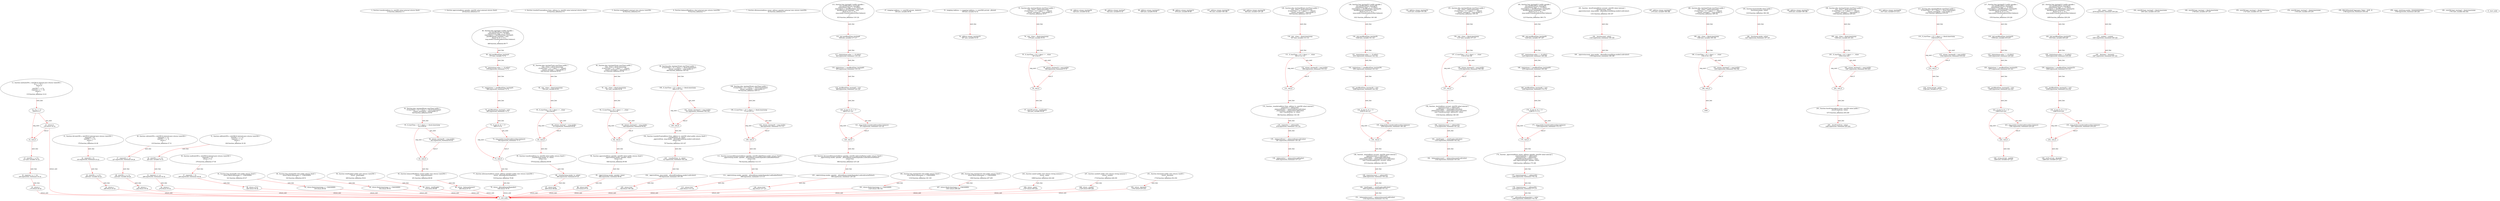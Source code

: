 digraph  {
13 [label="2_ function transfer(address to, uint256 value) external returns (bool);\n13-function_definition-3-3", method="transfer(address to,uint256 value)", type_label=function_definition];
28 [label="3_ function approve(address spender, uint256 value) external returns (bool);\n28-function_definition-4-4", method="approve(address spender,uint256 value)", type_label=function_definition];
43 [label="4_ function transferFrom(address from, address to, uint256 value) external returns (bool);\n43-function_definition-5-5", method="transferFrom(address from,address to,uint256 value)", type_label=function_definition];
62 [label="5_ function totalSupply() external view returns (uint256);\n62-function_definition-6-6", method="totalSupply()", type_label=function_definition];
70 [label="6_ function balanceOf(address who) external view returns (uint256);\n70-function_definition-7-7", method="balanceOf(address who)", type_label=function_definition];
82 [label="7_ function allowance(address owner, address spender) external view returns (uint256);\n82-function_definition-8-8", method="allowance(address owner,address spender)", type_label=function_definition];
133 [label="13_ function mul(uint256 a, uint256 b) internal pure returns (uint256) {\n        if (a == 0) {\n            return 0;\n        }\n        uint256 c = a * b;\n        require(c / a == b);\n        return c;\n    }\n133-function_definition-14-21", method="mul(uint256 a,uint256 b)", type_label=function_definition];
150 [label="14_ if_a == 0\n150-if-15-17", method="mul(uint256 a,uint256 b)", type_label=if];
1943 [label="14_ end_if", method="mul(uint256 a,uint256 b)", type_label=end_if];
155 [label="15_ return 0;\n155-return-16-16", method="mul(uint256 a,uint256 b)", type_label=return];
157 [label="17_ uint256 c = a * b;\n157-new_variable-18-18", method="mul(uint256 a,uint256 b)", type_label=new_variable];
165 [label="18_ require(c / a == b);\n165-expression_statement-19-19", method="mul(uint256 a,uint256 b)", type_label=expression_statement];
174 [label="19_ return c;\n174-return-20-20", method="mul(uint256 a,uint256 b)", type_label=return];
176 [label="21_ function div(uint256 a, uint256 b) internal pure returns (uint256) {\n        require(b > 0);\n        uint256 c = a / b;\n        return c;\n    }\n176-function_definition-22-26", method="div(uint256 a,uint256 b)", type_label=function_definition];
193 [label="22_ require(b > 0);\n193-expression_statement-23-23", method="div(uint256 a,uint256 b)", type_label=expression_statement];
200 [label="23_ uint256 c = a / b;\n200-new_variable-24-24", method="div(uint256 a,uint256 b)", type_label=new_variable];
208 [label="24_ return c;\n208-return-25-25", method="div(uint256 a,uint256 b)", type_label=return];
210 [label="26_ function sub(uint256 a, uint256 b) internal pure returns (uint256) {\n        require(b <= a);\n        uint256 c = a - b;\n        return c;\n    }\n210-function_definition-27-31", method="sub(uint256 a,uint256 b)", type_label=function_definition];
227 [label="27_ require(b <= a);\n227-expression_statement-28-28", method="sub(uint256 a,uint256 b)", type_label=expression_statement];
234 [label="28_ uint256 c = a - b;\n234-new_variable-29-29", method="sub(uint256 a,uint256 b)", type_label=new_variable];
242 [label="29_ return c;\n242-return-30-30", method="sub(uint256 a,uint256 b)", type_label=return];
244 [label="31_ function add(uint256 a, uint256 b) internal pure returns (uint256) {\n        uint256 c = a + b;\n        require(c >= a);\n        return c;\n    }\n244-function_definition-32-36", method="add(uint256 a,uint256 b)", type_label=function_definition];
261 [label="32_ uint256 c = a + b;\n261-new_variable-33-33", method="add(uint256 a,uint256 b)", type_label=new_variable];
269 [label="33_ require(c >= a);\n269-expression_statement-34-34", method="add(uint256 a,uint256 b)", type_label=expression_statement];
276 [label="34_ return c;\n276-return-35-35", method="add(uint256 a,uint256 b)", type_label=return];
278 [label="36_ function mod(uint256 a, uint256 b) internal pure returns (uint256) {\n        require(b != 0);\n        return a % b;\n    }\n278-function_definition-37-40", method="mod(uint256 a,uint256 b)", type_label=function_definition];
295 [label="37_ require(b != 0);\n295-expression_statement-38-38", method="mod(uint256 a,uint256 b)", type_label=expression_statement];
302 [label="38_ return a % b;\n302-return-39-39", method="mod(uint256 a,uint256 b)", type_label=return];
321 [label="44_ function bug_tmstmp9() view public returns (bool) {\n    return block.timestamp >= 1546300800;\n  }\n321-function_definition-45-47", method="bug_tmstmp9()", type_label=function_definition];
330 [label="45_ return block.timestamp >= 1546300800;\n330-return-46-46", method="bug_tmstmp9()", type_label=return];
336 [label="47_ mapping (address => uint256) private _balances;\n336-new_variable-48-48", method="", type_label=new_variable];
343 [label="48_ function bug_tmstmp25() view public returns (bool) {\n    return block.timestamp >= 1546300800;\n  }\n343-function_definition-49-51", method="bug_tmstmp25()", type_label=function_definition];
352 [label="49_ return block.timestamp >= 1546300800;\n352-return-50-50", method="bug_tmstmp25()", type_label=return];
358 [label="51_ mapping (address => mapping (address => uint256)) private _allowed;\n358-new_variable-52-52", method="", type_label=new_variable];
367 [label="52_ address winner_tmstmp19;\n367-new_variable-53-53", method="", type_label=new_variable];
371 [label="53_ function play_tmstmp19(uint startTime) public {\n	uint _vtime = block.timestamp;\n	if (startTime + (5 * 1 days) == _vtime){\n		winner_tmstmp19 = msg.sender;}}\n371-function_definition-54-57", method="play_tmstmp19(uint startTime)", type_label=function_definition];
379 [label="54_ uint _vtime = block.timestamp;\n379-new_variable-55-55", method="play_tmstmp19(uint startTime)", type_label=new_variable];
387 [label="55_ if_startTime + (5 * 1 days) == _vtime\n387-if-56-57", method="play_tmstmp19(uint startTime)", type_label=if];
2180 [label="55_ end_if", method="play_tmstmp19(uint startTime)", type_label=end_if];
398 [label="56_ winner_tmstmp19 = msg.sender;\n398-expression_statement-57-57", method="play_tmstmp19(uint startTime)", type_label=expression_statement];
404 [label="57_ uint256 private _totalSupply;\n404-new_variable-58-58", method="", type_label=new_variable];
409 [label="58_ function totalSupply() public view returns (uint256) {\n        return _totalSupply;\n    }\n409-function_definition-59-61", method="totalSupply()", type_label=function_definition];
418 [label="59_ return _totalSupply;\n418-return-60-60", method="totalSupply()", type_label=return];
420 [label="61_ address winner_tmstmp38;\n420-new_variable-62-62", method="", type_label=new_variable];
424 [label="62_ function play_tmstmp38(uint startTime) public {\n	if (startTime + (5 * 1 days) == block.timestamp){\n		winner_tmstmp38 = msg.sender;}}\n424-function_definition-63-65", method="play_tmstmp38(uint startTime)", type_label=function_definition];
432 [label="63_ if_startTime + (5 * 1 days) == block.timestamp\n432-if-64-65", method="play_tmstmp38(uint startTime)", type_label=if];
2225 [label="63_ end_if", method="play_tmstmp38(uint startTime)", type_label=end_if];
445 [label="64_ winner_tmstmp38 = msg.sender;\n445-expression_statement-65-65", method="play_tmstmp38(uint startTime)", type_label=expression_statement];
451 [label="65_ function balanceOf(address owner) public view returns (uint256) {\n        return _balances[owner];\n    }\n451-function_definition-66-68", method="balanceOf(address owner)", type_label=function_definition];
464 [label="66_ return _balances[owner];\n464-return-67-67", method="balanceOf(address owner)", type_label=return];
468 [label="68_ function bug_tmstmp4 () public payable {\n	uint pastBlockTime_tmstmp4;  \n	require(msg.value == 10 ether);  \n        require(now != pastBlockTime_tmstmp4);  \n        pastBlockTime_tmstmp4 = now;        \n        if(now % 15 == 0) {  \n            msg.sender.transfer(address(this).balance);\n        }\n    }\n468-function_definition-69-77", method="bug_tmstmp4()", type_label=function_definition];
473 [label="69_ uint pastBlockTime_tmstmp4;\n473-new_variable-70-70", method="bug_tmstmp4()", type_label=new_variable];
478 [label="70_ require(msg.value == 10 ether);\n478-expression_statement-71-71", method="bug_tmstmp4()", type_label=expression_statement];
488 [label="71_ require(now != pastBlockTime_tmstmp4);\n488-expression_statement-72-72", method="bug_tmstmp4()", type_label=expression_statement];
495 [label="72_ pastBlockTime_tmstmp4 = now;\n495-expression_statement-73-73", method="bug_tmstmp4()", type_label=expression_statement];
499 [label="73_ if_now % 15 == 0\n499-if-74-76", method="bug_tmstmp4()", type_label=if];
2292 [label="73_ end_if", method="bug_tmstmp4()", type_label=end_if];
506 [label="74_ msg.sender.transfer(address(this).balance);\n506-expression_statement-75-75", method="bug_tmstmp4()", type_label=expression_statement];
519 [label="77_ function allowance(address owner, address spender) public view returns (uint256) {\n        return _allowed[owner][spender];\n    }\n519-function_definition-78-80", method="allowance(address owner,address spender)", type_label=function_definition];
536 [label="78_ return _allowed[owner][spender];\n536-return-79-79", method="allowance(address owner,address spender)", type_label=return];
542 [label="80_ address winner_tmstmp7;\n542-new_variable-81-81", method="", type_label=new_variable];
546 [label="81_ function play_tmstmp7(uint startTime) public {\n	uint _vtime = block.timestamp;\n	if (startTime + (5 * 1 days) == _vtime){\n		winner_tmstmp7 = msg.sender;}}\n546-function_definition-82-85", method="play_tmstmp7(uint startTime)", type_label=function_definition];
554 [label="82_ uint _vtime = block.timestamp;\n554-new_variable-83-83", method="play_tmstmp7(uint startTime)", type_label=new_variable];
562 [label="83_ if_startTime + (5 * 1 days) == _vtime\n562-if-84-85", method="play_tmstmp7(uint startTime)", type_label=if];
2355 [label="83_ end_if", method="play_tmstmp7(uint startTime)", type_label=end_if];
573 [label="84_ winner_tmstmp7 = msg.sender;\n573-expression_statement-85-85", method="play_tmstmp7(uint startTime)", type_label=expression_statement];
579 [label="85_ function transfer(address to, uint256 value) public returns (bool) {\n        _transfer(msg.sender, to, value);\n        return true;\n    }\n579-function_definition-86-89", method="transfer(address to,uint256 value)", type_label=function_definition];
595 [label="86_ _transfer(msg.sender, to, value);\n595-expression_statement-87-87", method="transfer(address to,uint256 value)", type_label=expression_statement];
606 [label="87_ return true;\n606-return-88-88", method="transfer(address to,uint256 value)", type_label=return];
609 [label="89_ address winner_tmstmp23;\n609-new_variable-90-90", method="", type_label=new_variable];
613 [label="90_ function play_tmstmp23(uint startTime) public {\n	uint _vtime = block.timestamp;\n	if (startTime + (5 * 1 days) == _vtime){\n		winner_tmstmp23 = msg.sender;}}\n613-function_definition-91-94", method="play_tmstmp23(uint startTime)", type_label=function_definition];
621 [label="91_ uint _vtime = block.timestamp;\n621-new_variable-92-92", method="play_tmstmp23(uint startTime)", type_label=new_variable];
629 [label="92_ if_startTime + (5 * 1 days) == _vtime\n629-if-93-94", method="play_tmstmp23(uint startTime)", type_label=if];
2422 [label="92_ end_if", method="play_tmstmp23(uint startTime)", type_label=end_if];
640 [label="93_ winner_tmstmp23 = msg.sender;\n640-expression_statement-94-94", method="play_tmstmp23(uint startTime)", type_label=expression_statement];
646 [label="94_ function approve(address spender, uint256 value) public returns (bool) {\n        _approve(msg.sender, spender, value);\n        return true;\n    }\n646-function_definition-95-98", method="approve(address spender,uint256 value)", type_label=function_definition];
662 [label="95_ _approve(msg.sender, spender, value);\n662-expression_statement-96-96", method="approve(address spender,uint256 value)", type_label=expression_statement];
673 [label="96_ return true;\n673-return-97-97", method="approve(address spender,uint256 value)", type_label=return];
676 [label="98_ address winner_tmstmp14;\n676-new_variable-99-99", method="", type_label=new_variable];
680 [label="99_ function play_tmstmp14(uint startTime) public {\n	if (startTime + (5 * 1 days) == block.timestamp){\n		winner_tmstmp14 = msg.sender;}}\n680-function_definition-100-102", method="play_tmstmp14(uint startTime)", type_label=function_definition];
688 [label="100_ if_startTime + (5 * 1 days) == block.timestamp\n688-if-101-102", method="play_tmstmp14(uint startTime)", type_label=if];
2481 [label="100_ end_if", method="play_tmstmp14(uint startTime)", type_label=end_if];
701 [label="101_ winner_tmstmp14 = msg.sender;\n701-expression_statement-102-102", method="play_tmstmp14(uint startTime)", type_label=expression_statement];
707 [label="102_ function transferFrom(address from, address to, uint256 value) public returns (bool) {\n        _transfer(from, to, value);\n        _approve(from, msg.sender, _allowed[from][msg.sender].sub(value));\n        return true;\n    }\n707-function_definition-103-107", method="transferFrom(address from,address to,uint256 value)", type_label=function_definition];
727 [label="103_ _transfer(from, to, value);\n727-expression_statement-104-104", method="transferFrom(address from,address to,uint256 value)", type_label=expression_statement];
736 [label="104_ _approve(from, msg.sender, _allowed[from][msg.sender].sub(value));\n736-expression_statement-105-105", method="transferFrom(address from,address to,uint256 value)", type_label=expression_statement];
758 [label="105_ return true;\n758-return-106-106", method="transferFrom(address from,address to,uint256 value)", type_label=return];
761 [label="107_ address winner_tmstmp30;\n761-new_variable-108-108", method="", type_label=new_variable];
765 [label="108_ function play_tmstmp30(uint startTime) public {\n	if (startTime + (5 * 1 days) == block.timestamp){\n		winner_tmstmp30 = msg.sender;}}\n765-function_definition-109-111", method="play_tmstmp30(uint startTime)", type_label=function_definition];
773 [label="109_ if_startTime + (5 * 1 days) == block.timestamp\n773-if-110-111", method="play_tmstmp30(uint startTime)", type_label=if];
2566 [label="109_ end_if", method="play_tmstmp30(uint startTime)", type_label=end_if];
786 [label="110_ winner_tmstmp30 = msg.sender;\n786-expression_statement-111-111", method="play_tmstmp30(uint startTime)", type_label=expression_statement];
792 [label="111_ function increaseAllowance(address spender, uint256 addedValue) public returns (bool) {\n        _approve(msg.sender, spender, _allowed[msg.sender][spender].add(addedValue));\n        return true;\n    }\n792-function_definition-112-115", method="increaseAllowance(address spender,uint256 addedValue)", type_label=function_definition];
808 [label="112_ _approve(msg.sender, spender, _allowed[msg.sender][spender].add(addedValue));\n808-expression_statement-113-113", method="increaseAllowance(address spender,uint256 addedValue)", type_label=expression_statement];
830 [label="113_ return true;\n830-return-114-114", method="increaseAllowance(address spender,uint256 addedValue)", type_label=return];
833 [label="115_ function bug_tmstmp8 () public payable {\n	uint pastBlockTime_tmstmp8;  \n	require(msg.value == 10 ether);  \n        require(now != pastBlockTime_tmstmp8);  \n        pastBlockTime_tmstmp8 = now;        \n        if(now % 15 == 0) {  \n            msg.sender.transfer(address(this).balance);\n        }\n    }\n833-function_definition-116-124", method="bug_tmstmp8()", type_label=function_definition];
838 [label="116_ uint pastBlockTime_tmstmp8;\n838-new_variable-117-117", method="bug_tmstmp8()", type_label=new_variable];
843 [label="117_ require(msg.value == 10 ether);\n843-expression_statement-118-118", method="bug_tmstmp8()", type_label=expression_statement];
853 [label="118_ require(now != pastBlockTime_tmstmp8);\n853-expression_statement-119-119", method="bug_tmstmp8()", type_label=expression_statement];
860 [label="119_ pastBlockTime_tmstmp8 = now;\n860-expression_statement-120-120", method="bug_tmstmp8()", type_label=expression_statement];
864 [label="120_ if_now % 15 == 0\n864-if-121-123", method="bug_tmstmp8()", type_label=if];
2657 [label="120_ end_if", method="bug_tmstmp8()", type_label=end_if];
871 [label="121_ msg.sender.transfer(address(this).balance);\n871-expression_statement-122-122", method="bug_tmstmp8()", type_label=expression_statement];
884 [label="124_ function decreaseAllowance(address spender, uint256 subtractedValue) public returns (bool) {\n        _approve(msg.sender, spender, _allowed[msg.sender][spender].sub(subtractedValue));\n        return true;\n    }\n884-function_definition-125-128", method="decreaseAllowance(address spender,uint256 subtractedValue)", type_label=function_definition];
900 [label="125_ _approve(msg.sender, spender, _allowed[msg.sender][spender].sub(subtractedValue));\n900-expression_statement-126-126", method="decreaseAllowance(address spender,uint256 subtractedValue)", type_label=expression_statement];
922 [label="126_ return true;\n922-return-127-127", method="decreaseAllowance(address spender,uint256 subtractedValue)", type_label=return];
925 [label="128_ address winner_tmstmp39;\n925-new_variable-129-129", method="", type_label=new_variable];
929 [label="129_ function play_tmstmp39(uint startTime) public {\n	uint _vtime = block.timestamp;\n	if (startTime + (5 * 1 days) == _vtime){\n		winner_tmstmp39 = msg.sender;}}\n929-function_definition-130-133", method="play_tmstmp39(uint startTime)", type_label=function_definition];
937 [label="130_ uint _vtime = block.timestamp;\n937-new_variable-131-131", method="play_tmstmp39(uint startTime)", type_label=new_variable];
945 [label="131_ if_startTime + (5 * 1 days) == _vtime\n945-if-132-133", method="play_tmstmp39(uint startTime)", type_label=if];
2738 [label="131_ end_if", method="play_tmstmp39(uint startTime)", type_label=end_if];
956 [label="132_ winner_tmstmp39 = msg.sender;\n956-expression_statement-133-133", method="play_tmstmp39(uint startTime)", type_label=expression_statement];
962 [label="133_ function _transfer(address from, address to, uint256 value) internal {\n        require(to != address(0));\n        _balances[from] = _balances[from].sub(value);\n        _balances[to] = _balances[to].add(value);\n        emit Transfer(from, to, value);\n    }\n962-function_definition-134-139", method="_transfer(address from,address to,uint256 value)", type_label=function_definition];
978 [label="134_ require(to != address(0));\n978-expression_statement-135-135", method="_transfer(address from,address to,uint256 value)", type_label=expression_statement];
987 [label="135_ _balances[from] = _balances[from].sub(value);\n987-expression_statement-136-136", method="_transfer(address from,address to,uint256 value)", type_label=expression_statement];
1000 [label="136_ _balances[to] = _balances[to].add(value);\n1000-expression_statement-137-137", method="_transfer(address from,address to,uint256 value)", type_label=expression_statement];
1021 [label="139_ function bug_tmstmp36 () public payable {\n	uint pastBlockTime_tmstmp36;  \n	require(msg.value == 10 ether);  \n        require(now != pastBlockTime_tmstmp36);  \n        pastBlockTime_tmstmp36 = now;        \n        if(now % 15 == 0) {  \n            msg.sender.transfer(address(this).balance);\n        }\n    }\n1021-function_definition-140-148", method="bug_tmstmp36()", type_label=function_definition];
1026 [label="140_ uint pastBlockTime_tmstmp36;\n1026-new_variable-141-141", method="bug_tmstmp36()", type_label=new_variable];
1031 [label="141_ require(msg.value == 10 ether);\n1031-expression_statement-142-142", method="bug_tmstmp36()", type_label=expression_statement];
1041 [label="142_ require(now != pastBlockTime_tmstmp36);\n1041-expression_statement-143-143", method="bug_tmstmp36()", type_label=expression_statement];
1048 [label="143_ pastBlockTime_tmstmp36 = now;\n1048-expression_statement-144-144", method="bug_tmstmp36()", type_label=expression_statement];
1052 [label="144_ if_now % 15 == 0\n1052-if-145-147", method="bug_tmstmp36()", type_label=if];
2845 [label="144_ end_if", method="bug_tmstmp36()", type_label=end_if];
1059 [label="145_ msg.sender.transfer(address(this).balance);\n1059-expression_statement-146-146", method="bug_tmstmp36()", type_label=expression_statement];
1072 [label="148_ function _mint(address account, uint256 value) internal {\n        require(account != address(0));\n        _totalSupply = _totalSupply.add(value);\n        _balances[account] = _balances[account].add(value);\n        emit Transfer(address(0), account, value);\n    }\n1072-function_definition-149-154", method="_mint(address account,uint256 value)", type_label=function_definition];
1084 [label="149_ require(account != address(0));\n1084-expression_statement-150-150", method="_mint(address account,uint256 value)", type_label=expression_statement];
1093 [label="150_ _totalSupply = _totalSupply.add(value);\n1093-expression_statement-151-151", method="_mint(address account,uint256 value)", type_label=expression_statement];
1102 [label="151_ _balances[account] = _balances[account].add(value);\n1102-expression_statement-152-152", method="_mint(address account,uint256 value)", type_label=expression_statement];
1125 [label="154_ address winner_tmstmp35;\n1125-new_variable-155-155", method="", type_label=new_variable];
1129 [label="155_ function play_tmstmp35(uint startTime) public {\n	uint _vtime = block.timestamp;\n	if (startTime + (5 * 1 days) == _vtime){\n		winner_tmstmp35 = msg.sender;}}\n1129-function_definition-156-159", method="play_tmstmp35(uint startTime)", type_label=function_definition];
1137 [label="156_ uint _vtime = block.timestamp;\n1137-new_variable-157-157", method="play_tmstmp35(uint startTime)", type_label=new_variable];
1145 [label="157_ if_startTime + (5 * 1 days) == _vtime\n1145-if-158-159", method="play_tmstmp35(uint startTime)", type_label=if];
2938 [label="157_ end_if", method="play_tmstmp35(uint startTime)", type_label=end_if];
1156 [label="158_ winner_tmstmp35 = msg.sender;\n1156-expression_statement-159-159", method="play_tmstmp35(uint startTime)", type_label=expression_statement];
1162 [label="159_ function _burn(address account, uint256 value) internal {\n        require(account != address(0));\n        _totalSupply = _totalSupply.sub(value);\n        _balances[account] = _balances[account].sub(value);\n        emit Transfer(account, address(0), value);\n    }\n1162-function_definition-160-165", method="_burn(address account,uint256 value)", type_label=function_definition];
1174 [label="160_ require(account != address(0));\n1174-expression_statement-161-161", method="_burn(address account,uint256 value)", type_label=expression_statement];
1183 [label="161_ _totalSupply = _totalSupply.sub(value);\n1183-expression_statement-162-162", method="_burn(address account,uint256 value)", type_label=expression_statement];
1192 [label="162_ _balances[account] = _balances[account].sub(value);\n1192-expression_statement-163-163", method="_burn(address account,uint256 value)", type_label=expression_statement];
1215 [label="165_ function bug_tmstmp40 () public payable {\n	uint pastBlockTime_tmstmp40;  \n	require(msg.value == 10 ether);  \n        require(now != pastBlockTime_tmstmp40);  \n        pastBlockTime_tmstmp40 = now;        \n        if(now % 15 == 0) {  \n            msg.sender.transfer(address(this).balance);\n        }\n    }\n1215-function_definition-166-174", method="bug_tmstmp40()", type_label=function_definition];
1220 [label="166_ uint pastBlockTime_tmstmp40;\n1220-new_variable-167-167", method="bug_tmstmp40()", type_label=new_variable];
1225 [label="167_ require(msg.value == 10 ether);\n1225-expression_statement-168-168", method="bug_tmstmp40()", type_label=expression_statement];
1235 [label="168_ require(now != pastBlockTime_tmstmp40);\n1235-expression_statement-169-169", method="bug_tmstmp40()", type_label=expression_statement];
1242 [label="169_ pastBlockTime_tmstmp40 = now;\n1242-expression_statement-170-170", method="bug_tmstmp40()", type_label=expression_statement];
1246 [label="170_ if_now % 15 == 0\n1246-if-171-173", method="bug_tmstmp40()", type_label=if];
3039 [label="170_ end_if", method="bug_tmstmp40()", type_label=end_if];
1253 [label="171_ msg.sender.transfer(address(this).balance);\n1253-expression_statement-172-172", method="bug_tmstmp40()", type_label=expression_statement];
1266 [label="174_ function _approve(address owner, address spender, uint256 value) internal {\n        require(spender != address(0));\n        require(owner != address(0));\n        _allowed[owner][spender] = value;\n        emit Approval(owner, spender, value);\n    }\n1266-function_definition-175-180", method="_approve(address owner,address spender,uint256 value)", type_label=function_definition];
1282 [label="175_ require(spender != address(0));\n1282-expression_statement-176-176", method="_approve(address owner,address spender,uint256 value)", type_label=expression_statement];
1291 [label="176_ require(owner != address(0));\n1291-expression_statement-177-177", method="_approve(address owner,address spender,uint256 value)", type_label=expression_statement];
1300 [label="177_ _allowed[owner][spender] = value;\n1300-expression_statement-178-178", method="_approve(address owner,address spender,uint256 value)", type_label=expression_statement];
1316 [label="180_ function bug_tmstmp33() view public returns (bool) {\n    return block.timestamp >= 1546300800;\n  }\n1316-function_definition-181-183", method="bug_tmstmp33()", type_label=function_definition];
1325 [label="181_ return block.timestamp >= 1546300800;\n1325-return-182-182", method="bug_tmstmp33()", type_label=return];
1331 [label="183_ function _burnFrom(address account, uint256 value) internal {\n        _burn(account, value);\n        _approve(account, msg.sender, _allowed[account][msg.sender].sub(value));\n    }\n1331-function_definition-184-187", method="_burnFrom(address account,uint256 value)", type_label=function_definition];
1343 [label="184_ _burn(account, value);\n1343-expression_statement-185-185", method="_burnFrom(address account,uint256 value)", type_label=expression_statement];
1350 [label="185_ _approve(account, msg.sender, _allowed[account][msg.sender].sub(value));\n1350-expression_statement-186-186", method="_burnFrom(address account,uint256 value)", type_label=expression_statement];
1372 [label="187_ address winner_tmstmp27;\n1372-new_variable-188-188", method="", type_label=new_variable];
1376 [label="188_ function play_tmstmp27(uint startTime) public {\n	uint _vtime = block.timestamp;\n	if (startTime + (5 * 1 days) == _vtime){\n		winner_tmstmp27 = msg.sender;}}\n1376-function_definition-189-192", method="play_tmstmp27(uint startTime)", type_label=function_definition];
1384 [label="189_ uint _vtime = block.timestamp;\n1384-new_variable-190-190", method="play_tmstmp27(uint startTime)", type_label=new_variable];
1392 [label="190_ if_startTime + (5 * 1 days) == _vtime\n1392-if-191-192", method="play_tmstmp27(uint startTime)", type_label=if];
3185 [label="190_ end_if", method="play_tmstmp27(uint startTime)", type_label=end_if];
1403 [label="191_ winner_tmstmp27 = msg.sender;\n1403-expression_statement-192-192", method="play_tmstmp27(uint startTime)", type_label=expression_statement];
1419 [label="195_ function burn(uint256 value) public {\n        _burn(msg.sender, value);\n    }\n1419-function_definition-196-198", method="burn(uint256 value)", type_label=function_definition];
1427 [label="196_ _burn(msg.sender, value);\n1427-expression_statement-197-197", method="burn(uint256 value)", type_label=expression_statement];
1436 [label="198_ address winner_tmstmp31;\n1436-new_variable-199-199", method="", type_label=new_variable];
1440 [label="199_ function play_tmstmp31(uint startTime) public {\n	uint _vtime = block.timestamp;\n	if (startTime + (5 * 1 days) == _vtime){\n		winner_tmstmp31 = msg.sender;}}\n1440-function_definition-200-203", method="play_tmstmp31(uint startTime)", type_label=function_definition];
1448 [label="200_ uint _vtime = block.timestamp;\n1448-new_variable-201-201", method="play_tmstmp31(uint startTime)", type_label=new_variable];
1456 [label="201_ if_startTime + (5 * 1 days) == _vtime\n1456-if-202-203", method="play_tmstmp31(uint startTime)", type_label=if];
3249 [label="201_ end_if", method="play_tmstmp31(uint startTime)", type_label=end_if];
1467 [label="202_ winner_tmstmp31 = msg.sender;\n1467-expression_statement-203-203", method="play_tmstmp31(uint startTime)", type_label=expression_statement];
1473 [label="203_ function burnFrom(address from, uint256 value) public {\n        _burnFrom(from, value);\n    }\n1473-function_definition-204-206", method="burnFrom(address from,uint256 value)", type_label=function_definition];
1485 [label="204_ _burnFrom(from, value);\n1485-expression_statement-205-205", method="burnFrom(address from,uint256 value)", type_label=expression_statement];
1492 [label="206_ function bug_tmstmp13() view public returns (bool) {\n    return block.timestamp >= 1546300800;\n  }\n1492-function_definition-207-209", method="bug_tmstmp13()", type_label=function_definition];
1501 [label="207_ return block.timestamp >= 1546300800;\n1501-return-208-208", method="bug_tmstmp13()", type_label=return];
1517 [label="212_ address winner_tmstmp26;\n1517-new_variable-213-213", method="", type_label=new_variable];
1521 [label="213_ function play_tmstmp26(uint startTime) public {\n	if (startTime + (5 * 1 days) == block.timestamp){\n		winner_tmstmp26 = msg.sender;}}\n1521-function_definition-214-216", method="play_tmstmp26(uint startTime)", type_label=function_definition];
1529 [label="214_ if_startTime + (5 * 1 days) == block.timestamp\n1529-if-215-216", method="play_tmstmp26(uint startTime)", type_label=if];
3322 [label="214_ end_if", method="play_tmstmp26(uint startTime)", type_label=end_if];
1542 [label="215_ winner_tmstmp26 = msg.sender;\n1542-expression_statement-216-216", method="play_tmstmp26(uint startTime)", type_label=expression_statement];
1548 [label="216_ string private _name;\n1548-new_variable-217-217", method="", type_label=new_variable];
1553 [label="217_ function bug_tmstmp20 () public payable {\n	uint pastBlockTime_tmstmp20;  \n	require(msg.value == 10 ether);  \n        require(now != pastBlockTime_tmstmp20);  \n        pastBlockTime_tmstmp20 = now;        \n        if(now % 15 == 0) {  \n            msg.sender.transfer(address(this).balance);\n        }\n    }\n1553-function_definition-218-226", method="bug_tmstmp20()", type_label=function_definition];
1558 [label="218_ uint pastBlockTime_tmstmp20;\n1558-new_variable-219-219", method="bug_tmstmp20()", type_label=new_variable];
1563 [label="219_ require(msg.value == 10 ether);\n1563-expression_statement-220-220", method="bug_tmstmp20()", type_label=expression_statement];
1573 [label="220_ require(now != pastBlockTime_tmstmp20);\n1573-expression_statement-221-221", method="bug_tmstmp20()", type_label=expression_statement];
1580 [label="221_ pastBlockTime_tmstmp20 = now;\n1580-expression_statement-222-222", method="bug_tmstmp20()", type_label=expression_statement];
1584 [label="222_ if_now % 15 == 0\n1584-if-223-225", method="bug_tmstmp20()", type_label=if];
3377 [label="222_ end_if", method="bug_tmstmp20()", type_label=end_if];
1591 [label="223_ msg.sender.transfer(address(this).balance);\n1591-expression_statement-224-224", method="bug_tmstmp20()", type_label=expression_statement];
1604 [label="226_ string private _symbol;\n1604-new_variable-227-227", method="", type_label=new_variable];
1609 [label="227_ function bug_tmstmp32 () public payable {\n	uint pastBlockTime_tmstmp32;  \n	require(msg.value == 10 ether);  \n        require(now != pastBlockTime_tmstmp32);  \n        pastBlockTime_tmstmp32 = now;        \n        if(now % 15 == 0) {  \n            msg.sender.transfer(address(this).balance);\n        }\n    }\n1609-function_definition-228-236", method="bug_tmstmp32()", type_label=function_definition];
1614 [label="228_ uint pastBlockTime_tmstmp32;\n1614-new_variable-229-229", method="bug_tmstmp32()", type_label=new_variable];
1619 [label="229_ require(msg.value == 10 ether);\n1619-expression_statement-230-230", method="bug_tmstmp32()", type_label=expression_statement];
1629 [label="230_ require(now != pastBlockTime_tmstmp32);\n1629-expression_statement-231-231", method="bug_tmstmp32()", type_label=expression_statement];
1636 [label="231_ pastBlockTime_tmstmp32 = now;\n1636-expression_statement-232-232", method="bug_tmstmp32()", type_label=expression_statement];
1640 [label="232_ if_now % 15 == 0\n1640-if-233-235", method="bug_tmstmp32()", type_label=if];
3433 [label="232_ end_if", method="bug_tmstmp32()", type_label=end_if];
1647 [label="233_ msg.sender.transfer(address(this).balance);\n1647-expression_statement-234-234", method="bug_tmstmp32()", type_label=expression_statement];
1660 [label="236_ uint8 private _decimals;\n1660-new_variable-237-237", method="", type_label=new_variable];
1679 [label="238_ _name = name;\n1679-expression_statement-239-239", method="", type_label=expression_statement];
1683 [label="239_ _symbol = symbol;\n1683-expression_statement-240-240", method="", type_label=expression_statement];
1687 [label="240_ _decimals = decimals;\n1687-expression_statement-241-241", method="", type_label=expression_statement];
1691 [label="242_ uint256 bugv_tmstmp5 = block.timestamp;\n1691-new_variable-243-243", method="", type_label=new_variable];
1698 [label="243_ function name() public view returns (string memory) {\n        return _name;\n    }\n1698-function_definition-244-246", method="name()", type_label=function_definition];
1707 [label="244_ return _name;\n1707-return-245-245", method="name()", type_label=return];
1709 [label="246_ uint256 bugv_tmstmp1 = block.timestamp;\n1709-new_variable-247-247", method="", type_label=new_variable];
1716 [label="247_ function symbol() public view returns (string memory) {\n        return _symbol;\n    }\n1716-function_definition-248-250", method="symbol()", type_label=function_definition];
1725 [label="248_ return _symbol;\n1725-return-249-249", method="symbol()", type_label=return];
1727 [label="250_ uint256 bugv_tmstmp2 = block.timestamp;\n1727-new_variable-251-251", method="", type_label=new_variable];
1734 [label="251_ function decimals() public view returns (uint8) {\n        return _decimals;\n    }\n1734-function_definition-252-254", method="decimals()", type_label=function_definition];
1743 [label="252_ return _decimals;\n1743-return-253-253", method="decimals()", type_label=return];
1745 [label="254_ uint256 bugv_tmstmp3 = block.timestamp;\n1745-new_variable-255-255", method="", type_label=new_variable];
1769 [label="258_ ERC20Detailed('Aggregion Token', 'AGR', 4)\n1769-expression_statement-259-259", method="", type_label=expression_statement];
1780 [label="259_ super._mint(msg.sender, 30000000000000);\n1780-expression_statement-260-260", method="", type_label=expression_statement];
1791 [label="261_ uint256 bugv_tmstmp4 = block.timestamp;\n1791-new_variable-262-262", method="", type_label=new_variable];
1 [label="0_ start_node", method="", type_label=start];
2 [label="0_ exit_node", method="", type_label=exit];
1409;
133 -> 150  [color=red, controlflow_type=next_line, edge_type=CFG_edge, key=0, label=next_line];
150 -> 155  [color=red, controlflow_type=pos_next, edge_type=CFG_edge, key=0, label=pos_next];
150 -> 1943  [color=red, controlflow_type=neg_next, edge_type=CFG_edge, key=0, label=neg_next];
1943 -> 157  [color=red, controlflow_type=next_line, edge_type=CFG_edge, key=0, label=next_line];
155 -> 1943  [color=red, controlflow_type=end_if, edge_type=CFG_edge, key=0, label=end_if];
155 -> 2  [color=red, controlflow_type=return_exit, edge_type=CFG_edge, key=0, label=return_exit];
157 -> 165  [color=red, controlflow_type=next_line, edge_type=CFG_edge, key=0, label=next_line];
165 -> 174  [color=red, controlflow_type=next_line, edge_type=CFG_edge, key=0, label=next_line];
174 -> 2  [color=red, controlflow_type=return_exit, edge_type=CFG_edge, key=0, label=return_exit];
176 -> 193  [color=red, controlflow_type=next_line, edge_type=CFG_edge, key=0, label=next_line];
193 -> 200  [color=red, controlflow_type=next_line, edge_type=CFG_edge, key=0, label=next_line];
200 -> 208  [color=red, controlflow_type=next_line, edge_type=CFG_edge, key=0, label=next_line];
208 -> 2  [color=red, controlflow_type=return_exit, edge_type=CFG_edge, key=0, label=return_exit];
210 -> 227  [color=red, controlflow_type=next_line, edge_type=CFG_edge, key=0, label=next_line];
227 -> 234  [color=red, controlflow_type=next_line, edge_type=CFG_edge, key=0, label=next_line];
234 -> 242  [color=red, controlflow_type=next_line, edge_type=CFG_edge, key=0, label=next_line];
242 -> 2  [color=red, controlflow_type=return_exit, edge_type=CFG_edge, key=0, label=return_exit];
244 -> 261  [color=red, controlflow_type=next_line, edge_type=CFG_edge, key=0, label=next_line];
261 -> 269  [color=red, controlflow_type=next_line, edge_type=CFG_edge, key=0, label=next_line];
269 -> 276  [color=red, controlflow_type=next_line, edge_type=CFG_edge, key=0, label=next_line];
276 -> 2  [color=red, controlflow_type=return_exit, edge_type=CFG_edge, key=0, label=return_exit];
278 -> 295  [color=red, controlflow_type=next_line, edge_type=CFG_edge, key=0, label=next_line];
295 -> 302  [color=red, controlflow_type=next_line, edge_type=CFG_edge, key=0, label=next_line];
302 -> 2  [color=red, controlflow_type=return_exit, edge_type=CFG_edge, key=0, label=return_exit];
321 -> 330  [color=red, controlflow_type=next_line, edge_type=CFG_edge, key=0, label=next_line];
330 -> 2  [color=red, controlflow_type=return_exit, edge_type=CFG_edge, key=0, label=return_exit];
343 -> 352  [color=red, controlflow_type=next_line, edge_type=CFG_edge, key=0, label=next_line];
352 -> 2  [color=red, controlflow_type=return_exit, edge_type=CFG_edge, key=0, label=return_exit];
358 -> 367  [color=red, controlflow_type=next_line, edge_type=CFG_edge, key=0, label=next_line];
371 -> 379  [color=red, controlflow_type=next_line, edge_type=CFG_edge, key=0, label=next_line];
379 -> 387  [color=red, controlflow_type=next_line, edge_type=CFG_edge, key=0, label=next_line];
387 -> 398  [color=red, controlflow_type=pos_next, edge_type=CFG_edge, key=0, label=pos_next];
387 -> 2180  [color=red, controlflow_type=neg_next, edge_type=CFG_edge, key=0, label=neg_next];
2180 -> 404  [color=red, controlflow_type=next_line, edge_type=CFG_edge, key=0, label=next_line];
398 -> 2180  [color=red, controlflow_type=end_if, edge_type=CFG_edge, key=0, label=end_if];
409 -> 418  [color=red, controlflow_type=next_line, edge_type=CFG_edge, key=0, label=next_line];
418 -> 2  [color=red, controlflow_type=return_exit, edge_type=CFG_edge, key=0, label=return_exit];
424 -> 432  [color=red, controlflow_type=next_line, edge_type=CFG_edge, key=0, label=next_line];
432 -> 445  [color=red, controlflow_type=pos_next, edge_type=CFG_edge, key=0, label=pos_next];
432 -> 2225  [color=red, controlflow_type=neg_next, edge_type=CFG_edge, key=0, label=neg_next];
2225 -> 451  [color=red, controlflow_type=next_line, edge_type=CFG_edge, key=0, label=next_line];
445 -> 2225  [color=red, controlflow_type=end_if, edge_type=CFG_edge, key=0, label=end_if];
451 -> 464  [color=red, controlflow_type=next_line, edge_type=CFG_edge, key=0, label=next_line];
464 -> 2  [color=red, controlflow_type=return_exit, edge_type=CFG_edge, key=0, label=return_exit];
468 -> 473  [color=red, controlflow_type=next_line, edge_type=CFG_edge, key=0, label=next_line];
473 -> 478  [color=red, controlflow_type=next_line, edge_type=CFG_edge, key=0, label=next_line];
478 -> 488  [color=red, controlflow_type=next_line, edge_type=CFG_edge, key=0, label=next_line];
488 -> 495  [color=red, controlflow_type=next_line, edge_type=CFG_edge, key=0, label=next_line];
495 -> 499  [color=red, controlflow_type=next_line, edge_type=CFG_edge, key=0, label=next_line];
499 -> 506  [color=red, controlflow_type=pos_next, edge_type=CFG_edge, key=0, label=pos_next];
499 -> 2292  [color=red, controlflow_type=neg_next, edge_type=CFG_edge, key=0, label=neg_next];
2292 -> 519  [color=red, controlflow_type=next_line, edge_type=CFG_edge, key=0, label=next_line];
506 -> 2292  [color=red, controlflow_type=end_if, edge_type=CFG_edge, key=0, label=end_if];
519 -> 536  [color=red, controlflow_type=next_line, edge_type=CFG_edge, key=0, label=next_line];
536 -> 2  [color=red, controlflow_type=return_exit, edge_type=CFG_edge, key=0, label=return_exit];
546 -> 554  [color=red, controlflow_type=next_line, edge_type=CFG_edge, key=0, label=next_line];
554 -> 562  [color=red, controlflow_type=next_line, edge_type=CFG_edge, key=0, label=next_line];
562 -> 573  [color=red, controlflow_type=pos_next, edge_type=CFG_edge, key=0, label=pos_next];
562 -> 2355  [color=red, controlflow_type=neg_next, edge_type=CFG_edge, key=0, label=neg_next];
2355 -> 579  [color=red, controlflow_type=next_line, edge_type=CFG_edge, key=0, label=next_line];
573 -> 2355  [color=red, controlflow_type=end_if, edge_type=CFG_edge, key=0, label=end_if];
579 -> 595  [color=red, controlflow_type=next_line, edge_type=CFG_edge, key=0, label=next_line];
595 -> 606  [color=red, controlflow_type=next_line, edge_type=CFG_edge, key=0, label=next_line];
606 -> 2  [color=red, controlflow_type=return_exit, edge_type=CFG_edge, key=0, label=return_exit];
613 -> 621  [color=red, controlflow_type=next_line, edge_type=CFG_edge, key=0, label=next_line];
621 -> 629  [color=red, controlflow_type=next_line, edge_type=CFG_edge, key=0, label=next_line];
629 -> 640  [color=red, controlflow_type=pos_next, edge_type=CFG_edge, key=0, label=pos_next];
629 -> 2422  [color=red, controlflow_type=neg_next, edge_type=CFG_edge, key=0, label=neg_next];
2422 -> 646  [color=red, controlflow_type=next_line, edge_type=CFG_edge, key=0, label=next_line];
640 -> 2422  [color=red, controlflow_type=end_if, edge_type=CFG_edge, key=0, label=end_if];
646 -> 662  [color=red, controlflow_type=next_line, edge_type=CFG_edge, key=0, label=next_line];
662 -> 673  [color=red, controlflow_type=next_line, edge_type=CFG_edge, key=0, label=next_line];
673 -> 2  [color=red, controlflow_type=return_exit, edge_type=CFG_edge, key=0, label=return_exit];
680 -> 688  [color=red, controlflow_type=next_line, edge_type=CFG_edge, key=0, label=next_line];
688 -> 701  [color=red, controlflow_type=pos_next, edge_type=CFG_edge, key=0, label=pos_next];
688 -> 2481  [color=red, controlflow_type=neg_next, edge_type=CFG_edge, key=0, label=neg_next];
2481 -> 707  [color=red, controlflow_type=next_line, edge_type=CFG_edge, key=0, label=next_line];
701 -> 2481  [color=red, controlflow_type=end_if, edge_type=CFG_edge, key=0, label=end_if];
707 -> 727  [color=red, controlflow_type=next_line, edge_type=CFG_edge, key=0, label=next_line];
727 -> 736  [color=red, controlflow_type=next_line, edge_type=CFG_edge, key=0, label=next_line];
736 -> 758  [color=red, controlflow_type=next_line, edge_type=CFG_edge, key=0, label=next_line];
758 -> 2  [color=red, controlflow_type=return_exit, edge_type=CFG_edge, key=0, label=return_exit];
765 -> 773  [color=red, controlflow_type=next_line, edge_type=CFG_edge, key=0, label=next_line];
773 -> 786  [color=red, controlflow_type=pos_next, edge_type=CFG_edge, key=0, label=pos_next];
773 -> 2566  [color=red, controlflow_type=neg_next, edge_type=CFG_edge, key=0, label=neg_next];
2566 -> 792  [color=red, controlflow_type=next_line, edge_type=CFG_edge, key=0, label=next_line];
786 -> 2566  [color=red, controlflow_type=end_if, edge_type=CFG_edge, key=0, label=end_if];
792 -> 808  [color=red, controlflow_type=next_line, edge_type=CFG_edge, key=0, label=next_line];
808 -> 830  [color=red, controlflow_type=next_line, edge_type=CFG_edge, key=0, label=next_line];
830 -> 2  [color=red, controlflow_type=return_exit, edge_type=CFG_edge, key=0, label=return_exit];
833 -> 838  [color=red, controlflow_type=next_line, edge_type=CFG_edge, key=0, label=next_line];
838 -> 843  [color=red, controlflow_type=next_line, edge_type=CFG_edge, key=0, label=next_line];
843 -> 853  [color=red, controlflow_type=next_line, edge_type=CFG_edge, key=0, label=next_line];
853 -> 860  [color=red, controlflow_type=next_line, edge_type=CFG_edge, key=0, label=next_line];
860 -> 864  [color=red, controlflow_type=next_line, edge_type=CFG_edge, key=0, label=next_line];
864 -> 871  [color=red, controlflow_type=pos_next, edge_type=CFG_edge, key=0, label=pos_next];
864 -> 2657  [color=red, controlflow_type=neg_next, edge_type=CFG_edge, key=0, label=neg_next];
2657 -> 884  [color=red, controlflow_type=next_line, edge_type=CFG_edge, key=0, label=next_line];
871 -> 2657  [color=red, controlflow_type=end_if, edge_type=CFG_edge, key=0, label=end_if];
884 -> 900  [color=red, controlflow_type=next_line, edge_type=CFG_edge, key=0, label=next_line];
900 -> 922  [color=red, controlflow_type=next_line, edge_type=CFG_edge, key=0, label=next_line];
922 -> 2  [color=red, controlflow_type=return_exit, edge_type=CFG_edge, key=0, label=return_exit];
929 -> 937  [color=red, controlflow_type=next_line, edge_type=CFG_edge, key=0, label=next_line];
937 -> 945  [color=red, controlflow_type=next_line, edge_type=CFG_edge, key=0, label=next_line];
945 -> 956  [color=red, controlflow_type=pos_next, edge_type=CFG_edge, key=0, label=pos_next];
945 -> 2738  [color=red, controlflow_type=neg_next, edge_type=CFG_edge, key=0, label=neg_next];
2738 -> 962  [color=red, controlflow_type=next_line, edge_type=CFG_edge, key=0, label=next_line];
956 -> 2738  [color=red, controlflow_type=end_if, edge_type=CFG_edge, key=0, label=end_if];
962 -> 978  [color=red, controlflow_type=next_line, edge_type=CFG_edge, key=0, label=next_line];
978 -> 987  [color=red, controlflow_type=next_line, edge_type=CFG_edge, key=0, label=next_line];
987 -> 1000  [color=red, controlflow_type=next_line, edge_type=CFG_edge, key=0, label=next_line];
1021 -> 1026  [color=red, controlflow_type=next_line, edge_type=CFG_edge, key=0, label=next_line];
1026 -> 1031  [color=red, controlflow_type=next_line, edge_type=CFG_edge, key=0, label=next_line];
1031 -> 1041  [color=red, controlflow_type=next_line, edge_type=CFG_edge, key=0, label=next_line];
1041 -> 1048  [color=red, controlflow_type=next_line, edge_type=CFG_edge, key=0, label=next_line];
1048 -> 1052  [color=red, controlflow_type=next_line, edge_type=CFG_edge, key=0, label=next_line];
1052 -> 1059  [color=red, controlflow_type=pos_next, edge_type=CFG_edge, key=0, label=pos_next];
1052 -> 2845  [color=red, controlflow_type=neg_next, edge_type=CFG_edge, key=0, label=neg_next];
2845 -> 1072  [color=red, controlflow_type=next_line, edge_type=CFG_edge, key=0, label=next_line];
1059 -> 2845  [color=red, controlflow_type=end_if, edge_type=CFG_edge, key=0, label=end_if];
1072 -> 1084  [color=red, controlflow_type=next_line, edge_type=CFG_edge, key=0, label=next_line];
1084 -> 1093  [color=red, controlflow_type=next_line, edge_type=CFG_edge, key=0, label=next_line];
1093 -> 1102  [color=red, controlflow_type=next_line, edge_type=CFG_edge, key=0, label=next_line];
1129 -> 1137  [color=red, controlflow_type=next_line, edge_type=CFG_edge, key=0, label=next_line];
1137 -> 1145  [color=red, controlflow_type=next_line, edge_type=CFG_edge, key=0, label=next_line];
1145 -> 1156  [color=red, controlflow_type=pos_next, edge_type=CFG_edge, key=0, label=pos_next];
1145 -> 2938  [color=red, controlflow_type=neg_next, edge_type=CFG_edge, key=0, label=neg_next];
2938 -> 1162  [color=red, controlflow_type=next_line, edge_type=CFG_edge, key=0, label=next_line];
1156 -> 2938  [color=red, controlflow_type=end_if, edge_type=CFG_edge, key=0, label=end_if];
1162 -> 1174  [color=red, controlflow_type=next_line, edge_type=CFG_edge, key=0, label=next_line];
1174 -> 1183  [color=red, controlflow_type=next_line, edge_type=CFG_edge, key=0, label=next_line];
1183 -> 1192  [color=red, controlflow_type=next_line, edge_type=CFG_edge, key=0, label=next_line];
1215 -> 1220  [color=red, controlflow_type=next_line, edge_type=CFG_edge, key=0, label=next_line];
1220 -> 1225  [color=red, controlflow_type=next_line, edge_type=CFG_edge, key=0, label=next_line];
1225 -> 1235  [color=red, controlflow_type=next_line, edge_type=CFG_edge, key=0, label=next_line];
1235 -> 1242  [color=red, controlflow_type=next_line, edge_type=CFG_edge, key=0, label=next_line];
1242 -> 1246  [color=red, controlflow_type=next_line, edge_type=CFG_edge, key=0, label=next_line];
1246 -> 1253  [color=red, controlflow_type=pos_next, edge_type=CFG_edge, key=0, label=pos_next];
1246 -> 3039  [color=red, controlflow_type=neg_next, edge_type=CFG_edge, key=0, label=neg_next];
3039 -> 1266  [color=red, controlflow_type=next_line, edge_type=CFG_edge, key=0, label=next_line];
1253 -> 3039  [color=red, controlflow_type=end_if, edge_type=CFG_edge, key=0, label=end_if];
1266 -> 1282  [color=red, controlflow_type=next_line, edge_type=CFG_edge, key=0, label=next_line];
1282 -> 1291  [color=red, controlflow_type=next_line, edge_type=CFG_edge, key=0, label=next_line];
1291 -> 1300  [color=red, controlflow_type=next_line, edge_type=CFG_edge, key=0, label=next_line];
1316 -> 1325  [color=red, controlflow_type=next_line, edge_type=CFG_edge, key=0, label=next_line];
1325 -> 2  [color=red, controlflow_type=return_exit, edge_type=CFG_edge, key=0, label=return_exit];
1331 -> 1343  [color=red, controlflow_type=next_line, edge_type=CFG_edge, key=0, label=next_line];
1343 -> 1350  [color=red, controlflow_type=next_line, edge_type=CFG_edge, key=0, label=next_line];
1376 -> 1384  [color=red, controlflow_type=next_line, edge_type=CFG_edge, key=0, label=next_line];
1384 -> 1392  [color=red, controlflow_type=next_line, edge_type=CFG_edge, key=0, label=next_line];
1392 -> 1403  [color=red, controlflow_type=pos_next, edge_type=CFG_edge, key=0, label=pos_next];
1392 -> 3185  [color=red, controlflow_type=neg_next, edge_type=CFG_edge, key=0, label=neg_next];
3185 -> 1409  [color=red, controlflow_type=next_line, edge_type=CFG_edge, key=0, label=next_line];
1403 -> 3185  [color=red, controlflow_type=end_if, edge_type=CFG_edge, key=0, label=end_if];
1419 -> 1427  [color=red, controlflow_type=next_line, edge_type=CFG_edge, key=0, label=next_line];
1440 -> 1448  [color=red, controlflow_type=next_line, edge_type=CFG_edge, key=0, label=next_line];
1448 -> 1456  [color=red, controlflow_type=next_line, edge_type=CFG_edge, key=0, label=next_line];
1456 -> 1467  [color=red, controlflow_type=pos_next, edge_type=CFG_edge, key=0, label=pos_next];
1456 -> 3249  [color=red, controlflow_type=neg_next, edge_type=CFG_edge, key=0, label=neg_next];
3249 -> 1473  [color=red, controlflow_type=next_line, edge_type=CFG_edge, key=0, label=next_line];
1467 -> 3249  [color=red, controlflow_type=end_if, edge_type=CFG_edge, key=0, label=end_if];
1473 -> 1485  [color=red, controlflow_type=next_line, edge_type=CFG_edge, key=0, label=next_line];
1492 -> 1501  [color=red, controlflow_type=next_line, edge_type=CFG_edge, key=0, label=next_line];
1501 -> 2  [color=red, controlflow_type=return_exit, edge_type=CFG_edge, key=0, label=return_exit];
1521 -> 1529  [color=red, controlflow_type=next_line, edge_type=CFG_edge, key=0, label=next_line];
1529 -> 1542  [color=red, controlflow_type=pos_next, edge_type=CFG_edge, key=0, label=pos_next];
1529 -> 3322  [color=red, controlflow_type=neg_next, edge_type=CFG_edge, key=0, label=neg_next];
3322 -> 1548  [color=red, controlflow_type=next_line, edge_type=CFG_edge, key=0, label=next_line];
1542 -> 3322  [color=red, controlflow_type=end_if, edge_type=CFG_edge, key=0, label=end_if];
1553 -> 1558  [color=red, controlflow_type=next_line, edge_type=CFG_edge, key=0, label=next_line];
1558 -> 1563  [color=red, controlflow_type=next_line, edge_type=CFG_edge, key=0, label=next_line];
1563 -> 1573  [color=red, controlflow_type=next_line, edge_type=CFG_edge, key=0, label=next_line];
1573 -> 1580  [color=red, controlflow_type=next_line, edge_type=CFG_edge, key=0, label=next_line];
1580 -> 1584  [color=red, controlflow_type=next_line, edge_type=CFG_edge, key=0, label=next_line];
1584 -> 1591  [color=red, controlflow_type=pos_next, edge_type=CFG_edge, key=0, label=pos_next];
1584 -> 3377  [color=red, controlflow_type=neg_next, edge_type=CFG_edge, key=0, label=neg_next];
3377 -> 1604  [color=red, controlflow_type=next_line, edge_type=CFG_edge, key=0, label=next_line];
1591 -> 3377  [color=red, controlflow_type=end_if, edge_type=CFG_edge, key=0, label=end_if];
1609 -> 1614  [color=red, controlflow_type=next_line, edge_type=CFG_edge, key=0, label=next_line];
1614 -> 1619  [color=red, controlflow_type=next_line, edge_type=CFG_edge, key=0, label=next_line];
1619 -> 1629  [color=red, controlflow_type=next_line, edge_type=CFG_edge, key=0, label=next_line];
1629 -> 1636  [color=red, controlflow_type=next_line, edge_type=CFG_edge, key=0, label=next_line];
1636 -> 1640  [color=red, controlflow_type=next_line, edge_type=CFG_edge, key=0, label=next_line];
1640 -> 1647  [color=red, controlflow_type=pos_next, edge_type=CFG_edge, key=0, label=pos_next];
1640 -> 3433  [color=red, controlflow_type=neg_next, edge_type=CFG_edge, key=0, label=neg_next];
3433 -> 1660  [color=red, controlflow_type=next_line, edge_type=CFG_edge, key=0, label=next_line];
1647 -> 3433  [color=red, controlflow_type=end_if, edge_type=CFG_edge, key=0, label=end_if];
1679 -> 1683  [color=red, controlflow_type=next_line, edge_type=CFG_edge, key=0, label=next_line];
1683 -> 1687  [color=red, controlflow_type=next_line, edge_type=CFG_edge, key=0, label=next_line];
1698 -> 1707  [color=red, controlflow_type=next_line, edge_type=CFG_edge, key=0, label=next_line];
1707 -> 2  [color=red, controlflow_type=return_exit, edge_type=CFG_edge, key=0, label=return_exit];
1716 -> 1725  [color=red, controlflow_type=next_line, edge_type=CFG_edge, key=0, label=next_line];
1725 -> 2  [color=red, controlflow_type=return_exit, edge_type=CFG_edge, key=0, label=return_exit];
1734 -> 1743  [color=red, controlflow_type=next_line, edge_type=CFG_edge, key=0, label=next_line];
1743 -> 2  [color=red, controlflow_type=return_exit, edge_type=CFG_edge, key=0, label=return_exit];
}
